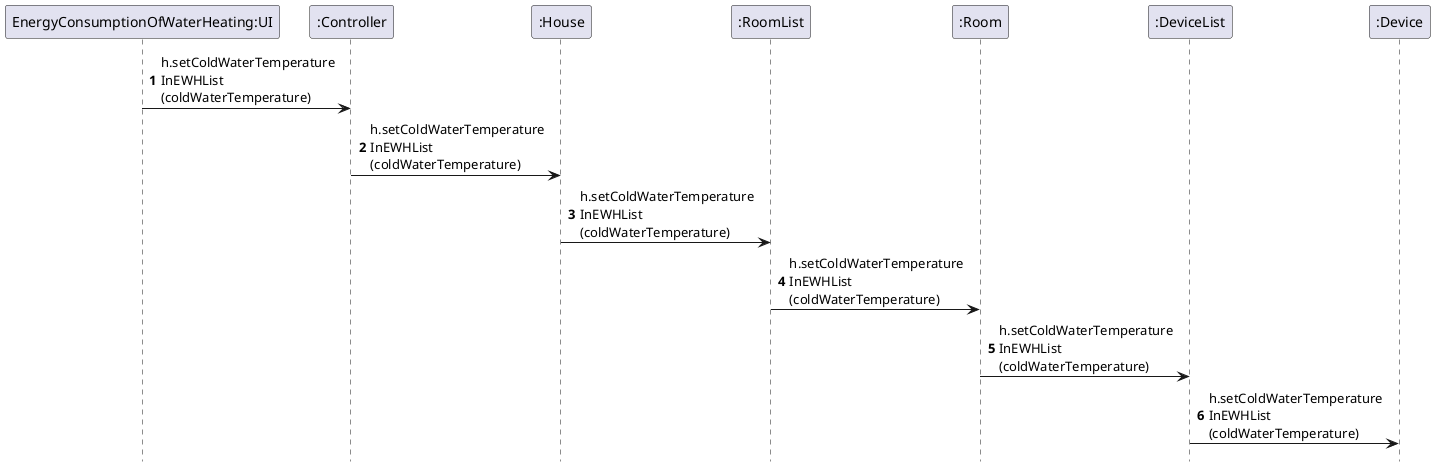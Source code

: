 @startuml
autonumber
hidefootbox


"EnergyConsumptionOfWaterHeating:UI" -> ":Controller": h.setColdWaterTemperature\nInEWHList\n(coldWaterTemperature)
":Controller" -> ":House": h.setColdWaterTemperature\nInEWHList\n(coldWaterTemperature)
":House"->":RoomList": h.setColdWaterTemperature\nInEWHList\n(coldWaterTemperature)
":RoomList" -> ":Room": h.setColdWaterTemperature\nInEWHList\n(coldWaterTemperature)
":Room" -> ":DeviceList": h.setColdWaterTemperature\nInEWHList\n(coldWaterTemperature)
":DeviceList" -> ":Device": h.setColdWaterTemperature\nInEWHList\n(coldWaterTemperature)

@enduml